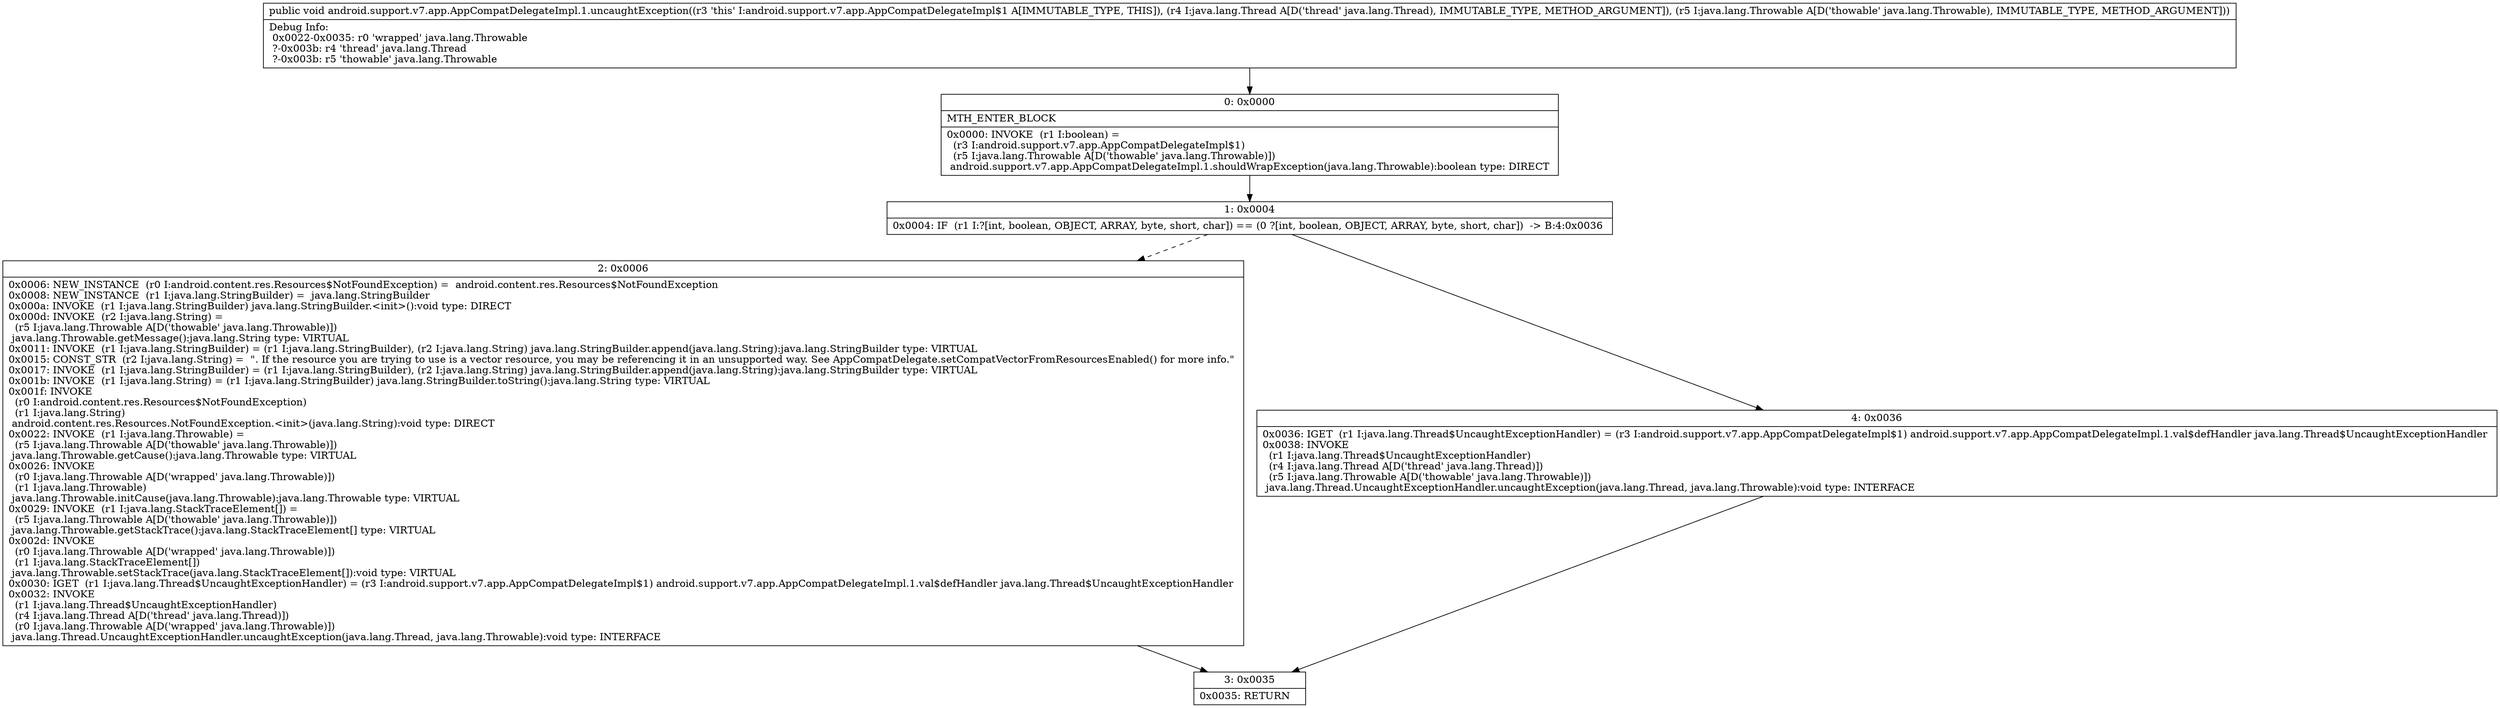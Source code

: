 digraph "CFG forandroid.support.v7.app.AppCompatDelegateImpl.1.uncaughtException(Ljava\/lang\/Thread;Ljava\/lang\/Throwable;)V" {
Node_0 [shape=record,label="{0\:\ 0x0000|MTH_ENTER_BLOCK\l|0x0000: INVOKE  (r1 I:boolean) = \l  (r3 I:android.support.v7.app.AppCompatDelegateImpl$1)\l  (r5 I:java.lang.Throwable A[D('thowable' java.lang.Throwable)])\l android.support.v7.app.AppCompatDelegateImpl.1.shouldWrapException(java.lang.Throwable):boolean type: DIRECT \l}"];
Node_1 [shape=record,label="{1\:\ 0x0004|0x0004: IF  (r1 I:?[int, boolean, OBJECT, ARRAY, byte, short, char]) == (0 ?[int, boolean, OBJECT, ARRAY, byte, short, char])  \-\> B:4:0x0036 \l}"];
Node_2 [shape=record,label="{2\:\ 0x0006|0x0006: NEW_INSTANCE  (r0 I:android.content.res.Resources$NotFoundException) =  android.content.res.Resources$NotFoundException \l0x0008: NEW_INSTANCE  (r1 I:java.lang.StringBuilder) =  java.lang.StringBuilder \l0x000a: INVOKE  (r1 I:java.lang.StringBuilder) java.lang.StringBuilder.\<init\>():void type: DIRECT \l0x000d: INVOKE  (r2 I:java.lang.String) = \l  (r5 I:java.lang.Throwable A[D('thowable' java.lang.Throwable)])\l java.lang.Throwable.getMessage():java.lang.String type: VIRTUAL \l0x0011: INVOKE  (r1 I:java.lang.StringBuilder) = (r1 I:java.lang.StringBuilder), (r2 I:java.lang.String) java.lang.StringBuilder.append(java.lang.String):java.lang.StringBuilder type: VIRTUAL \l0x0015: CONST_STR  (r2 I:java.lang.String) =  \". If the resource you are trying to use is a vector resource, you may be referencing it in an unsupported way. See AppCompatDelegate.setCompatVectorFromResourcesEnabled() for more info.\" \l0x0017: INVOKE  (r1 I:java.lang.StringBuilder) = (r1 I:java.lang.StringBuilder), (r2 I:java.lang.String) java.lang.StringBuilder.append(java.lang.String):java.lang.StringBuilder type: VIRTUAL \l0x001b: INVOKE  (r1 I:java.lang.String) = (r1 I:java.lang.StringBuilder) java.lang.StringBuilder.toString():java.lang.String type: VIRTUAL \l0x001f: INVOKE  \l  (r0 I:android.content.res.Resources$NotFoundException)\l  (r1 I:java.lang.String)\l android.content.res.Resources.NotFoundException.\<init\>(java.lang.String):void type: DIRECT \l0x0022: INVOKE  (r1 I:java.lang.Throwable) = \l  (r5 I:java.lang.Throwable A[D('thowable' java.lang.Throwable)])\l java.lang.Throwable.getCause():java.lang.Throwable type: VIRTUAL \l0x0026: INVOKE  \l  (r0 I:java.lang.Throwable A[D('wrapped' java.lang.Throwable)])\l  (r1 I:java.lang.Throwable)\l java.lang.Throwable.initCause(java.lang.Throwable):java.lang.Throwable type: VIRTUAL \l0x0029: INVOKE  (r1 I:java.lang.StackTraceElement[]) = \l  (r5 I:java.lang.Throwable A[D('thowable' java.lang.Throwable)])\l java.lang.Throwable.getStackTrace():java.lang.StackTraceElement[] type: VIRTUAL \l0x002d: INVOKE  \l  (r0 I:java.lang.Throwable A[D('wrapped' java.lang.Throwable)])\l  (r1 I:java.lang.StackTraceElement[])\l java.lang.Throwable.setStackTrace(java.lang.StackTraceElement[]):void type: VIRTUAL \l0x0030: IGET  (r1 I:java.lang.Thread$UncaughtExceptionHandler) = (r3 I:android.support.v7.app.AppCompatDelegateImpl$1) android.support.v7.app.AppCompatDelegateImpl.1.val$defHandler java.lang.Thread$UncaughtExceptionHandler \l0x0032: INVOKE  \l  (r1 I:java.lang.Thread$UncaughtExceptionHandler)\l  (r4 I:java.lang.Thread A[D('thread' java.lang.Thread)])\l  (r0 I:java.lang.Throwable A[D('wrapped' java.lang.Throwable)])\l java.lang.Thread.UncaughtExceptionHandler.uncaughtException(java.lang.Thread, java.lang.Throwable):void type: INTERFACE \l}"];
Node_3 [shape=record,label="{3\:\ 0x0035|0x0035: RETURN   \l}"];
Node_4 [shape=record,label="{4\:\ 0x0036|0x0036: IGET  (r1 I:java.lang.Thread$UncaughtExceptionHandler) = (r3 I:android.support.v7.app.AppCompatDelegateImpl$1) android.support.v7.app.AppCompatDelegateImpl.1.val$defHandler java.lang.Thread$UncaughtExceptionHandler \l0x0038: INVOKE  \l  (r1 I:java.lang.Thread$UncaughtExceptionHandler)\l  (r4 I:java.lang.Thread A[D('thread' java.lang.Thread)])\l  (r5 I:java.lang.Throwable A[D('thowable' java.lang.Throwable)])\l java.lang.Thread.UncaughtExceptionHandler.uncaughtException(java.lang.Thread, java.lang.Throwable):void type: INTERFACE \l}"];
MethodNode[shape=record,label="{public void android.support.v7.app.AppCompatDelegateImpl.1.uncaughtException((r3 'this' I:android.support.v7.app.AppCompatDelegateImpl$1 A[IMMUTABLE_TYPE, THIS]), (r4 I:java.lang.Thread A[D('thread' java.lang.Thread), IMMUTABLE_TYPE, METHOD_ARGUMENT]), (r5 I:java.lang.Throwable A[D('thowable' java.lang.Throwable), IMMUTABLE_TYPE, METHOD_ARGUMENT]))  | Debug Info:\l  0x0022\-0x0035: r0 'wrapped' java.lang.Throwable\l  ?\-0x003b: r4 'thread' java.lang.Thread\l  ?\-0x003b: r5 'thowable' java.lang.Throwable\l}"];
MethodNode -> Node_0;
Node_0 -> Node_1;
Node_1 -> Node_2[style=dashed];
Node_1 -> Node_4;
Node_2 -> Node_3;
Node_4 -> Node_3;
}

